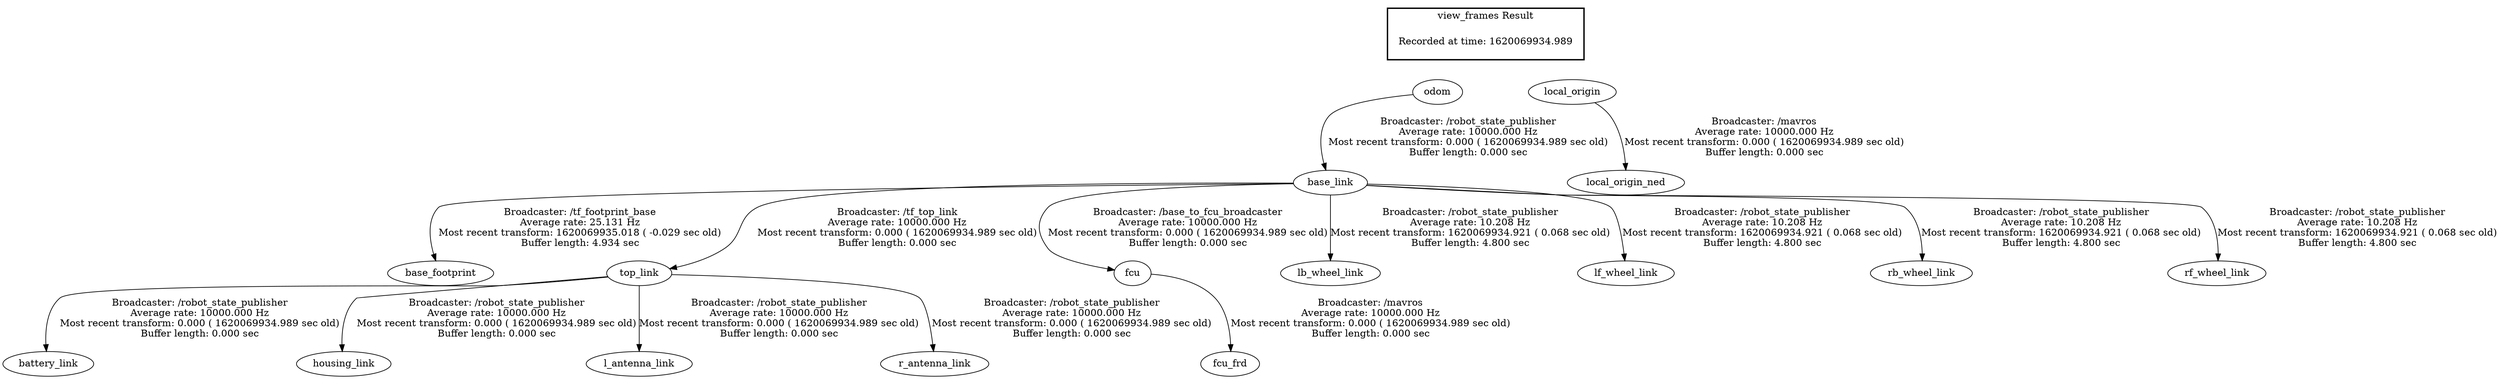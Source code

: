 digraph G {
"base_link" -> "base_footprint"[label="Broadcaster: /tf_footprint_base\nAverage rate: 25.131 Hz\nMost recent transform: 1620069935.018 ( -0.029 sec old)\nBuffer length: 4.934 sec\n"];
"odom" -> "base_link"[label="Broadcaster: /robot_state_publisher\nAverage rate: 10000.000 Hz\nMost recent transform: 0.000 ( 1620069934.989 sec old)\nBuffer length: 0.000 sec\n"];
"top_link" -> "battery_link"[label="Broadcaster: /robot_state_publisher\nAverage rate: 10000.000 Hz\nMost recent transform: 0.000 ( 1620069934.989 sec old)\nBuffer length: 0.000 sec\n"];
"base_link" -> "top_link"[label="Broadcaster: /tf_top_link\nAverage rate: 10000.000 Hz\nMost recent transform: 0.000 ( 1620069934.989 sec old)\nBuffer length: 0.000 sec\n"];
"top_link" -> "housing_link"[label="Broadcaster: /robot_state_publisher\nAverage rate: 10000.000 Hz\nMost recent transform: 0.000 ( 1620069934.989 sec old)\nBuffer length: 0.000 sec\n"];
"top_link" -> "l_antenna_link"[label="Broadcaster: /robot_state_publisher\nAverage rate: 10000.000 Hz\nMost recent transform: 0.000 ( 1620069934.989 sec old)\nBuffer length: 0.000 sec\n"];
"top_link" -> "r_antenna_link"[label="Broadcaster: /robot_state_publisher\nAverage rate: 10000.000 Hz\nMost recent transform: 0.000 ( 1620069934.989 sec old)\nBuffer length: 0.000 sec\n"];
"local_origin" -> "local_origin_ned"[label="Broadcaster: /mavros\nAverage rate: 10000.000 Hz\nMost recent transform: 0.000 ( 1620069934.989 sec old)\nBuffer length: 0.000 sec\n"];
"fcu" -> "fcu_frd"[label="Broadcaster: /mavros\nAverage rate: 10000.000 Hz\nMost recent transform: 0.000 ( 1620069934.989 sec old)\nBuffer length: 0.000 sec\n"];
"base_link" -> "fcu"[label="Broadcaster: /base_to_fcu_broadcaster\nAverage rate: 10000.000 Hz\nMost recent transform: 0.000 ( 1620069934.989 sec old)\nBuffer length: 0.000 sec\n"];
"base_link" -> "lb_wheel_link"[label="Broadcaster: /robot_state_publisher\nAverage rate: 10.208 Hz\nMost recent transform: 1620069934.921 ( 0.068 sec old)\nBuffer length: 4.800 sec\n"];
"base_link" -> "lf_wheel_link"[label="Broadcaster: /robot_state_publisher\nAverage rate: 10.208 Hz\nMost recent transform: 1620069934.921 ( 0.068 sec old)\nBuffer length: 4.800 sec\n"];
"base_link" -> "rb_wheel_link"[label="Broadcaster: /robot_state_publisher\nAverage rate: 10.208 Hz\nMost recent transform: 1620069934.921 ( 0.068 sec old)\nBuffer length: 4.800 sec\n"];
"base_link" -> "rf_wheel_link"[label="Broadcaster: /robot_state_publisher\nAverage rate: 10.208 Hz\nMost recent transform: 1620069934.921 ( 0.068 sec old)\nBuffer length: 4.800 sec\n"];
edge [style=invis];
 subgraph cluster_legend { style=bold; color=black; label ="view_frames Result";
"Recorded at time: 1620069934.989"[ shape=plaintext ] ;
 }->"odom";
edge [style=invis];
 subgraph cluster_legend { style=bold; color=black; label ="view_frames Result";
"Recorded at time: 1620069934.989"[ shape=plaintext ] ;
 }->"local_origin";
}